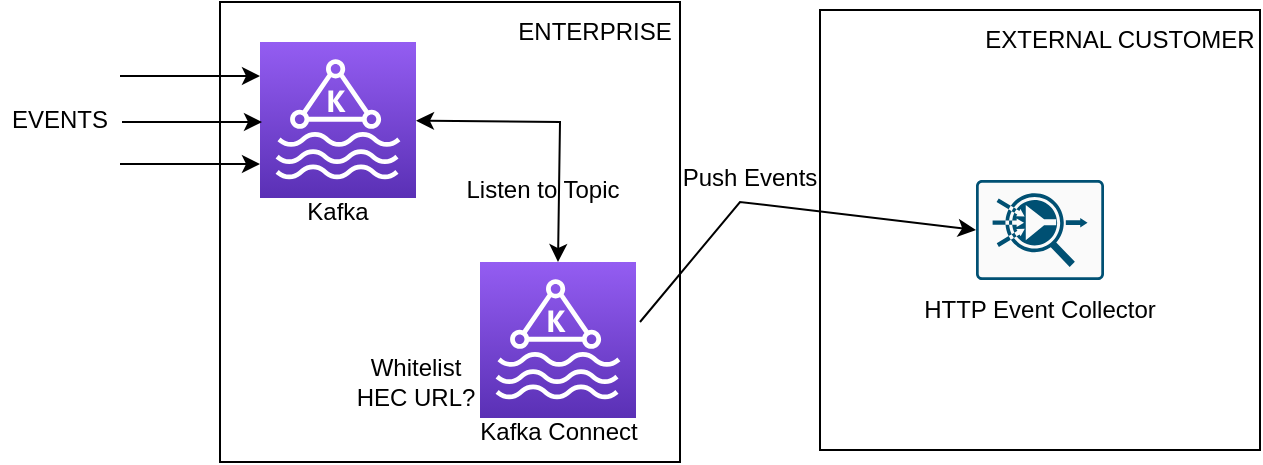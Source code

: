 <mxfile version="16.6.4" type="github">
  <diagram id="hGO9Vmk5hXzciSGK3EMx" name="Page-1">
    <mxGraphModel dx="946" dy="621" grid="0" gridSize="10" guides="1" tooltips="1" connect="1" arrows="1" fold="1" page="1" pageScale="1" pageWidth="827" pageHeight="1169" math="0" shadow="0">
      <root>
        <mxCell id="0" />
        <mxCell id="1" parent="0" />
        <mxCell id="V479h5_KVe9kS6uVrfnT-3" value="" style="whiteSpace=wrap;html=1;aspect=fixed;" vertex="1" parent="1">
          <mxGeometry x="147" y="140" width="230" height="230" as="geometry" />
        </mxCell>
        <mxCell id="V479h5_KVe9kS6uVrfnT-1" value="" style="sketch=0;points=[[0,0,0],[0.25,0,0],[0.5,0,0],[0.75,0,0],[1,0,0],[0,1,0],[0.25,1,0],[0.5,1,0],[0.75,1,0],[1,1,0],[0,0.25,0],[0,0.5,0],[0,0.75,0],[1,0.25,0],[1,0.5,0],[1,0.75,0]];outlineConnect=0;fontColor=#232F3E;gradientColor=#945DF2;gradientDirection=north;fillColor=#5A30B5;strokeColor=#ffffff;dashed=0;verticalLabelPosition=bottom;verticalAlign=top;align=center;html=1;fontSize=12;fontStyle=0;aspect=fixed;shape=mxgraph.aws4.resourceIcon;resIcon=mxgraph.aws4.managed_streaming_for_kafka;" vertex="1" parent="1">
          <mxGeometry x="167" y="160" width="78" height="78" as="geometry" />
        </mxCell>
        <mxCell id="V479h5_KVe9kS6uVrfnT-2" value="" style="sketch=0;points=[[0,0,0],[0.25,0,0],[0.5,0,0],[0.75,0,0],[1,0,0],[0,1,0],[0.25,1,0],[0.5,1,0],[0.75,1,0],[1,1,0],[0,0.25,0],[0,0.5,0],[0,0.75,0],[1,0.25,0],[1,0.5,0],[1,0.75,0]];outlineConnect=0;fontColor=#232F3E;gradientColor=#945DF2;gradientDirection=north;fillColor=#5A30B5;strokeColor=#ffffff;dashed=0;verticalLabelPosition=bottom;verticalAlign=top;align=center;html=1;fontSize=12;fontStyle=0;aspect=fixed;shape=mxgraph.aws4.resourceIcon;resIcon=mxgraph.aws4.managed_streaming_for_kafka;" vertex="1" parent="1">
          <mxGeometry x="277" y="270" width="78" height="78" as="geometry" />
        </mxCell>
        <mxCell id="V479h5_KVe9kS6uVrfnT-4" value="" style="whiteSpace=wrap;html=1;aspect=fixed;" vertex="1" parent="1">
          <mxGeometry x="447" y="144" width="220" height="220" as="geometry" />
        </mxCell>
        <mxCell id="V479h5_KVe9kS6uVrfnT-5" value="" style="sketch=0;points=[[0.015,0.015,0],[0.985,0.015,0],[0.985,0.985,0],[0.015,0.985,0],[0.25,0,0],[0.5,0,0],[0.75,0,0],[1,0.25,0],[1,0.5,0],[1,0.75,0],[0.75,1,0],[0.5,1,0],[0.25,1,0],[0,0.75,0],[0,0.5,0],[0,0.25,0]];verticalLabelPosition=bottom;html=1;verticalAlign=top;aspect=fixed;align=center;pointerEvents=1;shape=mxgraph.cisco19.rect;prIcon=flow_collector;fillColor=#FAFAFA;strokeColor=#005073;" vertex="1" parent="1">
          <mxGeometry x="525" y="229" width="64" height="50" as="geometry" />
        </mxCell>
        <mxCell id="V479h5_KVe9kS6uVrfnT-6" value="Kafka" style="text;html=1;strokeColor=none;fillColor=none;align=center;verticalAlign=middle;whiteSpace=wrap;rounded=0;" vertex="1" parent="1">
          <mxGeometry x="176" y="230" width="60" height="30" as="geometry" />
        </mxCell>
        <mxCell id="V479h5_KVe9kS6uVrfnT-7" value="Kafka Connect" style="text;html=1;strokeColor=none;fillColor=none;align=center;verticalAlign=middle;whiteSpace=wrap;rounded=0;" vertex="1" parent="1">
          <mxGeometry x="271.5" y="340" width="89" height="30" as="geometry" />
        </mxCell>
        <mxCell id="V479h5_KVe9kS6uVrfnT-8" value="" style="endArrow=classic;html=1;rounded=0;entryX=0;entryY=0.5;entryDx=0;entryDy=0;entryPerimeter=0;" edge="1" parent="1">
          <mxGeometry width="50" height="50" relative="1" as="geometry">
            <mxPoint x="97" y="177" as="sourcePoint" />
            <mxPoint x="167" y="177" as="targetPoint" />
          </mxGeometry>
        </mxCell>
        <mxCell id="V479h5_KVe9kS6uVrfnT-9" value="" style="endArrow=classic;html=1;rounded=0;entryX=0;entryY=0.5;entryDx=0;entryDy=0;entryPerimeter=0;" edge="1" parent="1">
          <mxGeometry width="50" height="50" relative="1" as="geometry">
            <mxPoint x="98" y="200" as="sourcePoint" />
            <mxPoint x="168" y="200" as="targetPoint" />
          </mxGeometry>
        </mxCell>
        <mxCell id="V479h5_KVe9kS6uVrfnT-10" value="" style="endArrow=classic;html=1;rounded=0;entryX=0;entryY=0.5;entryDx=0;entryDy=0;entryPerimeter=0;" edge="1" parent="1">
          <mxGeometry width="50" height="50" relative="1" as="geometry">
            <mxPoint x="97" y="221" as="sourcePoint" />
            <mxPoint x="167" y="221" as="targetPoint" />
          </mxGeometry>
        </mxCell>
        <mxCell id="V479h5_KVe9kS6uVrfnT-11" value="EVENTS" style="text;html=1;strokeColor=none;fillColor=none;align=center;verticalAlign=middle;whiteSpace=wrap;rounded=0;" vertex="1" parent="1">
          <mxGeometry x="37" y="184" width="60" height="30" as="geometry" />
        </mxCell>
        <mxCell id="V479h5_KVe9kS6uVrfnT-12" value="HTTP Event Collector" style="text;html=1;strokeColor=none;fillColor=none;align=center;verticalAlign=middle;whiteSpace=wrap;rounded=0;" vertex="1" parent="1">
          <mxGeometry x="497" y="279" width="120" height="30" as="geometry" />
        </mxCell>
        <mxCell id="V479h5_KVe9kS6uVrfnT-13" value="ENTERPRISE" style="text;html=1;strokeColor=none;fillColor=none;align=center;verticalAlign=middle;whiteSpace=wrap;rounded=0;" vertex="1" parent="1">
          <mxGeometry x="290.5" y="140" width="86.5" height="30" as="geometry" />
        </mxCell>
        <mxCell id="V479h5_KVe9kS6uVrfnT-14" value="EXTERNAL CUSTOMER" style="text;html=1;strokeColor=none;fillColor=none;align=center;verticalAlign=middle;whiteSpace=wrap;rounded=0;" vertex="1" parent="1">
          <mxGeometry x="527" y="144" width="140" height="30" as="geometry" />
        </mxCell>
        <mxCell id="V479h5_KVe9kS6uVrfnT-15" value="" style="endArrow=classic;html=1;rounded=0;entryX=0.5;entryY=0;entryDx=0;entryDy=0;entryPerimeter=0;startArrow=classic;startFill=1;" edge="1" parent="1" source="V479h5_KVe9kS6uVrfnT-1" target="V479h5_KVe9kS6uVrfnT-2">
          <mxGeometry width="50" height="50" relative="1" as="geometry">
            <mxPoint x="271.5" y="238" as="sourcePoint" />
            <mxPoint x="321.5" y="188" as="targetPoint" />
            <Array as="points">
              <mxPoint x="317" y="200" />
            </Array>
          </mxGeometry>
        </mxCell>
        <mxCell id="V479h5_KVe9kS6uVrfnT-17" value="" style="endArrow=classic;html=1;rounded=0;entryX=0;entryY=0.5;entryDx=0;entryDy=0;entryPerimeter=0;" edge="1" parent="1" target="V479h5_KVe9kS6uVrfnT-5">
          <mxGeometry width="50" height="50" relative="1" as="geometry">
            <mxPoint x="357" y="300" as="sourcePoint" />
            <mxPoint x="487" y="270" as="targetPoint" />
            <Array as="points">
              <mxPoint x="407" y="240" />
            </Array>
          </mxGeometry>
        </mxCell>
        <mxCell id="V479h5_KVe9kS6uVrfnT-18" value="Listen to Topic" style="text;html=1;strokeColor=none;fillColor=none;align=center;verticalAlign=middle;whiteSpace=wrap;rounded=0;" vertex="1" parent="1">
          <mxGeometry x="257" y="214" width="103" height="40" as="geometry" />
        </mxCell>
        <mxCell id="V479h5_KVe9kS6uVrfnT-19" value="Push Events" style="text;html=1;strokeColor=none;fillColor=none;align=center;verticalAlign=middle;whiteSpace=wrap;rounded=0;" vertex="1" parent="1">
          <mxGeometry x="377" y="218" width="70" height="20" as="geometry" />
        </mxCell>
        <mxCell id="V479h5_KVe9kS6uVrfnT-20" value="Whitelist HEC URL?" style="text;html=1;strokeColor=none;fillColor=none;align=center;verticalAlign=middle;whiteSpace=wrap;rounded=0;" vertex="1" parent="1">
          <mxGeometry x="208" y="315" width="74" height="30" as="geometry" />
        </mxCell>
      </root>
    </mxGraphModel>
  </diagram>
</mxfile>
